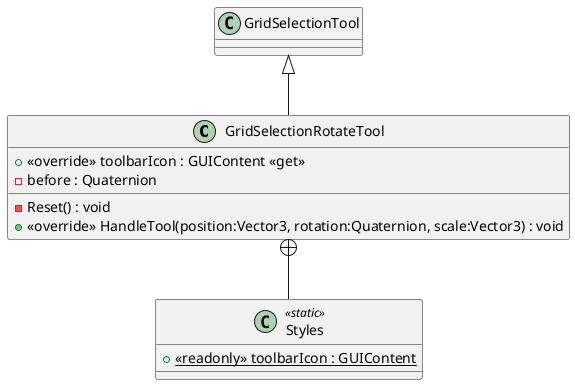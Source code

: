 @startuml
class GridSelectionRotateTool {
    + <<override>> toolbarIcon : GUIContent <<get>>
    - before : Quaternion
    - Reset() : void
    + <<override>> HandleTool(position:Vector3, rotation:Quaternion, scale:Vector3) : void
}
class Styles <<static>> {
    + {static} <<readonly>> toolbarIcon : GUIContent
}
GridSelectionTool <|-- GridSelectionRotateTool
GridSelectionRotateTool +-- Styles
@enduml
